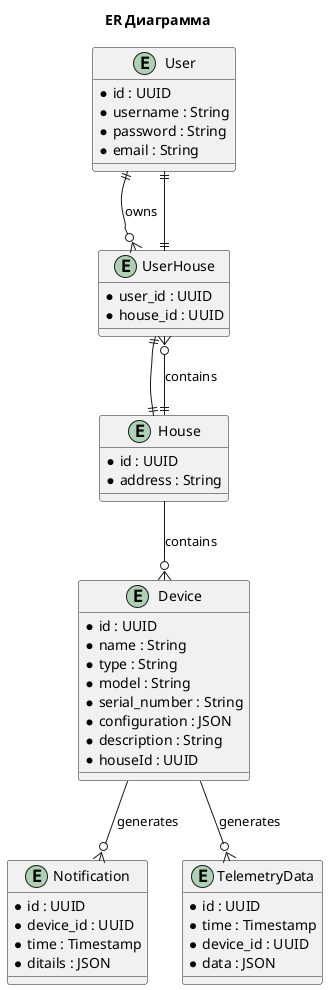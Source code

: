 @startuml

title ER Диаграмма

entity "User" as user {
  * id : UUID
  * username : String
  * password : String
  * email : String
}

entity "House" as house {
  * id : UUID
  * address : String
}

entity "UserHouse" as userHouse {
  * user_id : UUID
  * house_id : UUID
}

entity "Device" as device {
  * id : UUID
  * name : String
  * type : String
  * model : String
  * serial_number : String
  * configuration : JSON
  * description : String
  * houseId : UUID
}

entity "Notification" as notification {
  * id : UUID
  * device_id : UUID
  * time : Timestamp
  * ditails : JSON
}

entity "TelemetryData" as telemetryData {
  * id : UUID
  * time : Timestamp
  * device_id : UUID
  * data : JSON
}

user ||--o{ userHouse : owns
house ||--o{ userHouse : contains
userHouse ||--|| house : ""
userHouse ||--|| user : ""
house --o{ device : contains
device --o{ telemetryData : generates
device --o{ notification : generates

@enduml
